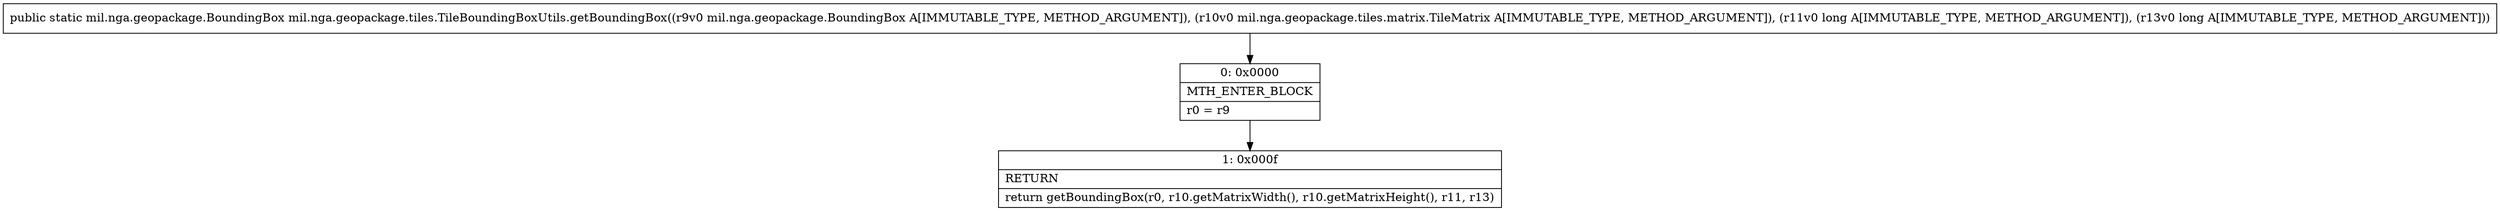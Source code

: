 digraph "CFG formil.nga.geopackage.tiles.TileBoundingBoxUtils.getBoundingBox(Lmil\/nga\/geopackage\/BoundingBox;Lmil\/nga\/geopackage\/tiles\/matrix\/TileMatrix;JJ)Lmil\/nga\/geopackage\/BoundingBox;" {
Node_0 [shape=record,label="{0\:\ 0x0000|MTH_ENTER_BLOCK\l|r0 = r9\l}"];
Node_1 [shape=record,label="{1\:\ 0x000f|RETURN\l|return getBoundingBox(r0, r10.getMatrixWidth(), r10.getMatrixHeight(), r11, r13)\l}"];
MethodNode[shape=record,label="{public static mil.nga.geopackage.BoundingBox mil.nga.geopackage.tiles.TileBoundingBoxUtils.getBoundingBox((r9v0 mil.nga.geopackage.BoundingBox A[IMMUTABLE_TYPE, METHOD_ARGUMENT]), (r10v0 mil.nga.geopackage.tiles.matrix.TileMatrix A[IMMUTABLE_TYPE, METHOD_ARGUMENT]), (r11v0 long A[IMMUTABLE_TYPE, METHOD_ARGUMENT]), (r13v0 long A[IMMUTABLE_TYPE, METHOD_ARGUMENT])) }"];
MethodNode -> Node_0;
Node_0 -> Node_1;
}

